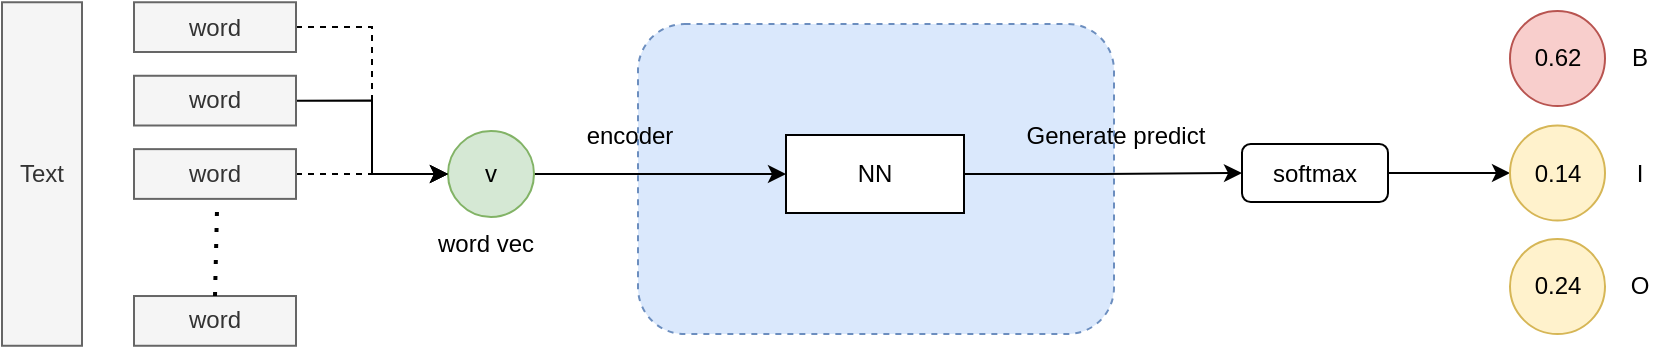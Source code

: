 <mxfile version="21.2.9" type="github">
  <diagram name="第 1 页" id="p4-D55BjpBrbiISv_slX">
    <mxGraphModel dx="936" dy="502" grid="0" gridSize="10" guides="1" tooltips="1" connect="1" arrows="1" fold="1" page="1" pageScale="1" pageWidth="2336" pageHeight="1654" math="0" shadow="0">
      <root>
        <mxCell id="0" />
        <mxCell id="1" parent="0" />
        <mxCell id="EFI5P7pwR7LGrtP5w-B0-6" value="" style="rounded=1;whiteSpace=wrap;html=1;fillColor=#dae8fc;dashed=1;strokeColor=#6c8ebf;" vertex="1" parent="1">
          <mxGeometry x="394" y="85" width="238" height="155" as="geometry" />
        </mxCell>
        <mxCell id="EFI5P7pwR7LGrtP5w-B0-3" style="edgeStyle=orthogonalEdgeStyle;rounded=0;orthogonalLoop=1;jettySize=auto;html=1;entryX=0;entryY=0.5;entryDx=0;entryDy=0;" edge="1" parent="1" source="EFI5P7pwR7LGrtP5w-B0-1" target="EFI5P7pwR7LGrtP5w-B0-2">
          <mxGeometry relative="1" as="geometry" />
        </mxCell>
        <mxCell id="EFI5P7pwR7LGrtP5w-B0-1" value="v" style="ellipse;whiteSpace=wrap;html=1;aspect=fixed;fillColor=#d5e8d4;strokeColor=#82b366;" vertex="1" parent="1">
          <mxGeometry x="299" y="138.5" width="43" height="43" as="geometry" />
        </mxCell>
        <mxCell id="EFI5P7pwR7LGrtP5w-B0-5" style="edgeStyle=orthogonalEdgeStyle;rounded=0;orthogonalLoop=1;jettySize=auto;html=1;entryX=0;entryY=0.5;entryDx=0;entryDy=0;" edge="1" parent="1" source="EFI5P7pwR7LGrtP5w-B0-2" target="EFI5P7pwR7LGrtP5w-B0-16">
          <mxGeometry relative="1" as="geometry">
            <mxPoint x="713" y="160" as="targetPoint" />
          </mxGeometry>
        </mxCell>
        <mxCell id="EFI5P7pwR7LGrtP5w-B0-2" value="NN" style="rounded=0;whiteSpace=wrap;html=1;" vertex="1" parent="1">
          <mxGeometry x="468" y="140.5" width="89" height="39" as="geometry" />
        </mxCell>
        <mxCell id="EFI5P7pwR7LGrtP5w-B0-8" style="edgeStyle=orthogonalEdgeStyle;rounded=0;orthogonalLoop=1;jettySize=auto;html=1;entryX=0;entryY=0.5;entryDx=0;entryDy=0;exitX=1;exitY=0.5;exitDx=0;exitDy=0;" edge="1" parent="1" source="EFI5P7pwR7LGrtP5w-B0-31" target="EFI5P7pwR7LGrtP5w-B0-1">
          <mxGeometry relative="1" as="geometry" />
        </mxCell>
        <mxCell id="EFI5P7pwR7LGrtP5w-B0-7" value="Text" style="text;html=1;strokeColor=#666666;fillColor=#f5f5f5;align=center;verticalAlign=middle;whiteSpace=wrap;rounded=0;fontColor=#333333;" vertex="1" parent="1">
          <mxGeometry x="76" y="74.13" width="40" height="171.75" as="geometry" />
        </mxCell>
        <mxCell id="EFI5P7pwR7LGrtP5w-B0-9" value="word vec" style="text;html=1;strokeColor=none;fillColor=none;align=center;verticalAlign=middle;whiteSpace=wrap;rounded=0;" vertex="1" parent="1">
          <mxGeometry x="270" y="179.5" width="96" height="30" as="geometry" />
        </mxCell>
        <mxCell id="EFI5P7pwR7LGrtP5w-B0-10" value="Generate predict" style="text;html=1;strokeColor=none;fillColor=none;align=center;verticalAlign=middle;whiteSpace=wrap;rounded=0;" vertex="1" parent="1">
          <mxGeometry x="585" y="126" width="96" height="30" as="geometry" />
        </mxCell>
        <mxCell id="EFI5P7pwR7LGrtP5w-B0-14" value="encoder" style="text;html=1;strokeColor=none;fillColor=none;align=center;verticalAlign=middle;whiteSpace=wrap;rounded=0;" vertex="1" parent="1">
          <mxGeometry x="342" y="126" width="96" height="30" as="geometry" />
        </mxCell>
        <mxCell id="EFI5P7pwR7LGrtP5w-B0-20" style="edgeStyle=orthogonalEdgeStyle;rounded=0;orthogonalLoop=1;jettySize=auto;html=1;entryX=0;entryY=0.5;entryDx=0;entryDy=0;" edge="1" parent="1" source="EFI5P7pwR7LGrtP5w-B0-16" target="EFI5P7pwR7LGrtP5w-B0-19">
          <mxGeometry relative="1" as="geometry" />
        </mxCell>
        <mxCell id="EFI5P7pwR7LGrtP5w-B0-16" value="softmax" style="rounded=1;whiteSpace=wrap;html=1;" vertex="1" parent="1">
          <mxGeometry x="696" y="145" width="73" height="29" as="geometry" />
        </mxCell>
        <mxCell id="EFI5P7pwR7LGrtP5w-B0-19" value="0.14" style="ellipse;whiteSpace=wrap;html=1;aspect=fixed;fillColor=#fff2cc;strokeColor=#d6b656;" vertex="1" parent="1">
          <mxGeometry x="830" y="135.75" width="47.5" height="47.5" as="geometry" />
        </mxCell>
        <mxCell id="EFI5P7pwR7LGrtP5w-B0-21" value="0.62" style="ellipse;whiteSpace=wrap;html=1;aspect=fixed;fillColor=#f8cecc;strokeColor=#b85450;" vertex="1" parent="1">
          <mxGeometry x="830" y="78.5" width="47.5" height="47.5" as="geometry" />
        </mxCell>
        <mxCell id="EFI5P7pwR7LGrtP5w-B0-22" value="0.24" style="ellipse;whiteSpace=wrap;html=1;aspect=fixed;fillColor=#fff2cc;strokeColor=#d6b656;" vertex="1" parent="1">
          <mxGeometry x="830" y="192.5" width="47.5" height="47.5" as="geometry" />
        </mxCell>
        <mxCell id="EFI5P7pwR7LGrtP5w-B0-24" value="B" style="text;html=1;strokeColor=none;fillColor=none;align=center;verticalAlign=middle;whiteSpace=wrap;rounded=0;" vertex="1" parent="1">
          <mxGeometry x="881" y="91.63" width="28" height="21.25" as="geometry" />
        </mxCell>
        <mxCell id="EFI5P7pwR7LGrtP5w-B0-25" value="I" style="text;html=1;strokeColor=none;fillColor=none;align=center;verticalAlign=middle;whiteSpace=wrap;rounded=0;" vertex="1" parent="1">
          <mxGeometry x="881" y="148.88" width="28" height="21.25" as="geometry" />
        </mxCell>
        <mxCell id="EFI5P7pwR7LGrtP5w-B0-26" value="O" style="text;html=1;strokeColor=none;fillColor=none;align=center;verticalAlign=middle;whiteSpace=wrap;rounded=0;" vertex="1" parent="1">
          <mxGeometry x="881" y="205.63" width="28" height="21.25" as="geometry" />
        </mxCell>
        <mxCell id="EFI5P7pwR7LGrtP5w-B0-36" style="edgeStyle=orthogonalEdgeStyle;rounded=0;orthogonalLoop=1;jettySize=auto;html=1;entryX=0;entryY=0.5;entryDx=0;entryDy=0;dashed=1;" edge="1" parent="1" source="EFI5P7pwR7LGrtP5w-B0-28" target="EFI5P7pwR7LGrtP5w-B0-1">
          <mxGeometry relative="1" as="geometry" />
        </mxCell>
        <mxCell id="EFI5P7pwR7LGrtP5w-B0-28" value="word" style="text;html=1;strokeColor=#666666;fillColor=#f5f5f5;align=center;verticalAlign=middle;whiteSpace=wrap;rounded=0;fontColor=#333333;" vertex="1" parent="1">
          <mxGeometry x="142" y="74.13" width="81" height="24.87" as="geometry" />
        </mxCell>
        <mxCell id="EFI5P7pwR7LGrtP5w-B0-31" value="word" style="text;html=1;strokeColor=#666666;fillColor=#f5f5f5;align=center;verticalAlign=middle;whiteSpace=wrap;rounded=0;fontColor=#333333;" vertex="1" parent="1">
          <mxGeometry x="142" y="110.88" width="81" height="24.87" as="geometry" />
        </mxCell>
        <mxCell id="EFI5P7pwR7LGrtP5w-B0-32" value="word" style="text;html=1;strokeColor=#666666;fillColor=#f5f5f5;align=center;verticalAlign=middle;whiteSpace=wrap;rounded=0;fontColor=#333333;" vertex="1" parent="1">
          <mxGeometry x="142" y="221.01" width="81" height="24.87" as="geometry" />
        </mxCell>
        <mxCell id="EFI5P7pwR7LGrtP5w-B0-33" value="" style="endArrow=none;dashed=1;html=1;dashPattern=1 3;strokeWidth=2;rounded=0;entryX=0.513;entryY=1.126;entryDx=0;entryDy=0;exitX=0.5;exitY=0;exitDx=0;exitDy=0;entryPerimeter=0;" edge="1" parent="1" source="EFI5P7pwR7LGrtP5w-B0-32" target="EFI5P7pwR7LGrtP5w-B0-34">
          <mxGeometry width="50" height="50" relative="1" as="geometry">
            <mxPoint x="166" y="210" as="sourcePoint" />
            <mxPoint x="216" y="160" as="targetPoint" />
          </mxGeometry>
        </mxCell>
        <mxCell id="EFI5P7pwR7LGrtP5w-B0-37" style="edgeStyle=orthogonalEdgeStyle;rounded=0;orthogonalLoop=1;jettySize=auto;html=1;entryX=0;entryY=0.5;entryDx=0;entryDy=0;dashed=1;" edge="1" parent="1" source="EFI5P7pwR7LGrtP5w-B0-34" target="EFI5P7pwR7LGrtP5w-B0-1">
          <mxGeometry relative="1" as="geometry" />
        </mxCell>
        <mxCell id="EFI5P7pwR7LGrtP5w-B0-34" value="word" style="text;html=1;strokeColor=#666666;fillColor=#f5f5f5;align=center;verticalAlign=middle;whiteSpace=wrap;rounded=0;fontColor=#333333;" vertex="1" parent="1">
          <mxGeometry x="142" y="147.57" width="81" height="24.87" as="geometry" />
        </mxCell>
      </root>
    </mxGraphModel>
  </diagram>
</mxfile>
